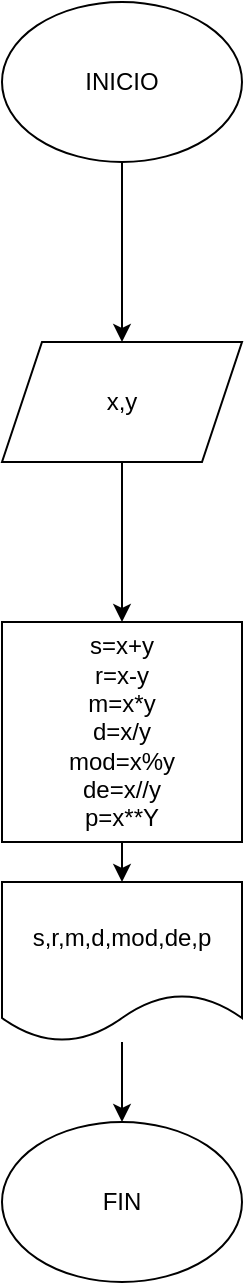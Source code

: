 <mxfile>
    <diagram id="7PG3oVN5xc-FrcpmCGvA" name="Página-1">
        <mxGraphModel dx="1086" dy="536" grid="1" gridSize="10" guides="1" tooltips="1" connect="1" arrows="1" fold="1" page="1" pageScale="1" pageWidth="850" pageHeight="1100" math="0" shadow="0">
            <root>
                <mxCell id="0"/>
                <mxCell id="1" parent="0"/>
                <mxCell id="4" value="" style="edgeStyle=none;html=1;" edge="1" parent="1" source="2" target="3">
                    <mxGeometry relative="1" as="geometry"/>
                </mxCell>
                <mxCell id="2" value="INICIO" style="ellipse;whiteSpace=wrap;html=1;" vertex="1" parent="1">
                    <mxGeometry x="350" y="60" width="120" height="80" as="geometry"/>
                </mxCell>
                <mxCell id="6" value="" style="edgeStyle=none;html=1;" edge="1" parent="1" source="3" target="5">
                    <mxGeometry relative="1" as="geometry"/>
                </mxCell>
                <mxCell id="3" value="x,y" style="shape=parallelogram;perimeter=parallelogramPerimeter;whiteSpace=wrap;html=1;fixedSize=1;" vertex="1" parent="1">
                    <mxGeometry x="350" y="230" width="120" height="60" as="geometry"/>
                </mxCell>
                <mxCell id="8" value="" style="edgeStyle=none;html=1;" edge="1" parent="1" source="5" target="7">
                    <mxGeometry relative="1" as="geometry"/>
                </mxCell>
                <mxCell id="5" value="s=x+y&lt;br&gt;r=x-y&lt;br&gt;m=x*y&lt;br&gt;d=x/y&lt;br&gt;mod=x%y&lt;br&gt;de=x//y&lt;br&gt;p=x**Y" style="whiteSpace=wrap;html=1;" vertex="1" parent="1">
                    <mxGeometry x="350" y="370" width="120" height="110" as="geometry"/>
                </mxCell>
                <mxCell id="10" value="" style="edgeStyle=none;html=1;" edge="1" parent="1" source="7" target="9">
                    <mxGeometry relative="1" as="geometry"/>
                </mxCell>
                <mxCell id="7" value="s,r,m,d,mod,de,p" style="shape=document;whiteSpace=wrap;html=1;boundedLbl=1;" vertex="1" parent="1">
                    <mxGeometry x="350" y="500" width="120" height="80" as="geometry"/>
                </mxCell>
                <mxCell id="9" value="FIN" style="ellipse;whiteSpace=wrap;html=1;" vertex="1" parent="1">
                    <mxGeometry x="350" y="620" width="120" height="80" as="geometry"/>
                </mxCell>
            </root>
        </mxGraphModel>
    </diagram>
</mxfile>